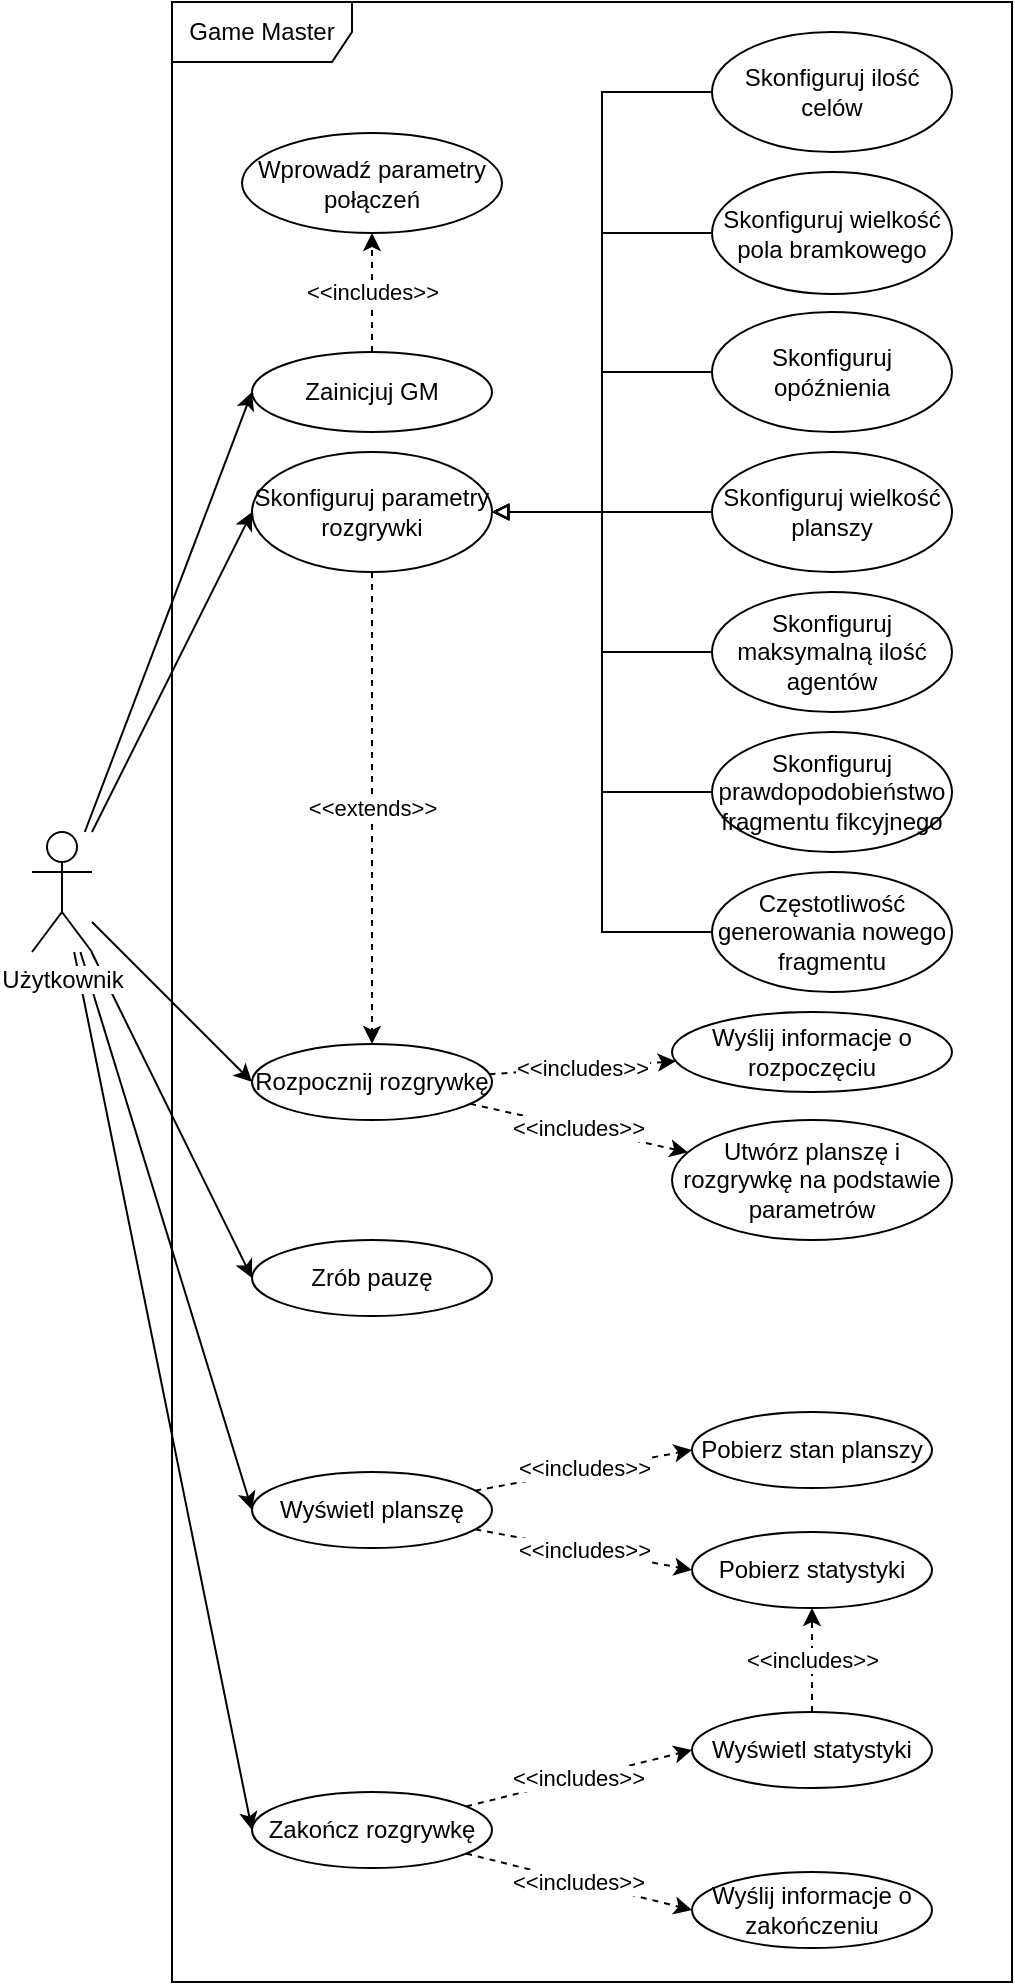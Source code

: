 <mxfile version="12.1.7" type="device" pages="1"><diagram id="Aps4jFEbtAYL-k-V2CA3" name="Page-1"><mxGraphModel dx="1948" dy="1812" grid="1" gridSize="10" guides="1" tooltips="1" connect="1" arrows="1" fold="1" page="1" pageScale="1" pageWidth="827" pageHeight="1169" math="0" shadow="0"><root><mxCell id="0"/><mxCell id="1" parent="0"/><mxCell id="zFtBPqj6gwzu7LnLkJkk-16" style="rounded=0;orthogonalLoop=1;jettySize=auto;html=1;entryX=0;entryY=0.5;entryDx=0;entryDy=0;" parent="1" source="zFtBPqj6gwzu7LnLkJkk-1" target="zFtBPqj6gwzu7LnLkJkk-12" edge="1"><mxGeometry relative="1" as="geometry"/></mxCell><mxCell id="zFtBPqj6gwzu7LnLkJkk-28" style="rounded=0;orthogonalLoop=1;jettySize=auto;html=1;entryX=0;entryY=0.5;entryDx=0;entryDy=0;" parent="1" source="zFtBPqj6gwzu7LnLkJkk-1" target="zFtBPqj6gwzu7LnLkJkk-18" edge="1"><mxGeometry relative="1" as="geometry"/></mxCell><mxCell id="zFtBPqj6gwzu7LnLkJkk-30" style="rounded=0;orthogonalLoop=1;jettySize=auto;html=1;entryX=0;entryY=0.5;entryDx=0;entryDy=0;" parent="1" source="zFtBPqj6gwzu7LnLkJkk-1" target="zFtBPqj6gwzu7LnLkJkk-19" edge="1"><mxGeometry relative="1" as="geometry"/></mxCell><mxCell id="zFtBPqj6gwzu7LnLkJkk-31" style="rounded=0;orthogonalLoop=1;jettySize=auto;html=1;entryX=0;entryY=0.5;entryDx=0;entryDy=0;" parent="1" source="zFtBPqj6gwzu7LnLkJkk-1" target="zFtBPqj6gwzu7LnLkJkk-22" edge="1"><mxGeometry relative="1" as="geometry"/></mxCell><mxCell id="zFtBPqj6gwzu7LnLkJkk-41" style="rounded=0;orthogonalLoop=1;jettySize=auto;html=1;entryX=0;entryY=0.5;entryDx=0;entryDy=0;" parent="1" source="zFtBPqj6gwzu7LnLkJkk-1" target="zFtBPqj6gwzu7LnLkJkk-24" edge="1"><mxGeometry relative="1" as="geometry"/></mxCell><mxCell id="zFtBPqj6gwzu7LnLkJkk-42" style="rounded=0;orthogonalLoop=1;jettySize=auto;html=1;entryX=0;entryY=0.5;entryDx=0;entryDy=0;" parent="1" source="zFtBPqj6gwzu7LnLkJkk-1" target="zFtBPqj6gwzu7LnLkJkk-32" edge="1"><mxGeometry relative="1" as="geometry"/></mxCell><mxCell id="zFtBPqj6gwzu7LnLkJkk-1" value="Użytkownik" style="shape=umlActor;verticalLabelPosition=bottom;labelBackgroundColor=#ffffff;verticalAlign=top;html=1;outlineConnect=0;" parent="1" vertex="1"><mxGeometry x="10" y="340" width="30" height="60" as="geometry"/></mxCell><mxCell id="zFtBPqj6gwzu7LnLkJkk-27" value="&amp;lt;&amp;lt;includes&amp;gt;&amp;gt;" style="edgeStyle=orthogonalEdgeStyle;rounded=0;orthogonalLoop=1;jettySize=auto;html=1;dashed=1;" parent="1" source="zFtBPqj6gwzu7LnLkJkk-12" target="zFtBPqj6gwzu7LnLkJkk-17" edge="1"><mxGeometry relative="1" as="geometry"/></mxCell><mxCell id="zFtBPqj6gwzu7LnLkJkk-12" value="Zainicjuj GM" style="ellipse;whiteSpace=wrap;html=1;" parent="1" vertex="1"><mxGeometry x="120" y="100" width="120" height="40" as="geometry"/></mxCell><mxCell id="zFtBPqj6gwzu7LnLkJkk-17" value="Wprowadź parametry połączeń" style="ellipse;whiteSpace=wrap;html=1;" parent="1" vertex="1"><mxGeometry x="115" y="-9.5" width="130" height="50" as="geometry"/></mxCell><mxCell id="z0__ZpUKkfxA-EOrlAXa-22" value="&amp;lt;&amp;lt;extends&amp;gt;&amp;gt;" style="edgeStyle=none;rounded=0;orthogonalLoop=1;jettySize=auto;html=1;entryX=0.5;entryY=0;entryDx=0;entryDy=0;dashed=1;endArrow=classic;endFill=1;" edge="1" parent="1" source="zFtBPqj6gwzu7LnLkJkk-18" target="zFtBPqj6gwzu7LnLkJkk-19"><mxGeometry relative="1" as="geometry"/></mxCell><mxCell id="zFtBPqj6gwzu7LnLkJkk-18" value="Skonfiguruj parametry rozgrywki" style="ellipse;whiteSpace=wrap;html=1;" parent="1" vertex="1"><mxGeometry x="120" y="150" width="120" height="60" as="geometry"/></mxCell><mxCell id="z0__ZpUKkfxA-EOrlAXa-26" value="&amp;lt;&amp;lt;includes&amp;gt;&amp;gt;" style="edgeStyle=none;rounded=0;orthogonalLoop=1;jettySize=auto;html=1;dashed=1;endArrow=classic;endFill=1;" edge="1" parent="1" source="zFtBPqj6gwzu7LnLkJkk-19" target="zFtBPqj6gwzu7LnLkJkk-21"><mxGeometry relative="1" as="geometry"/></mxCell><mxCell id="z0__ZpUKkfxA-EOrlAXa-27" value="&amp;lt;&amp;lt;includes&amp;gt;&amp;gt;" style="edgeStyle=none;rounded=0;orthogonalLoop=1;jettySize=auto;html=1;dashed=1;endArrow=classic;endFill=1;" edge="1" parent="1" source="zFtBPqj6gwzu7LnLkJkk-19" target="zFtBPqj6gwzu7LnLkJkk-20"><mxGeometry relative="1" as="geometry"/></mxCell><mxCell id="zFtBPqj6gwzu7LnLkJkk-19" value="Rozpocznij rozgrywkę" style="ellipse;whiteSpace=wrap;html=1;" parent="1" vertex="1"><mxGeometry x="120" y="446" width="120" height="38" as="geometry"/></mxCell><mxCell id="zFtBPqj6gwzu7LnLkJkk-20" value="Wyślij informacje o rozpoczęciu" style="ellipse;whiteSpace=wrap;html=1;" parent="1" vertex="1"><mxGeometry x="330" y="430" width="140" height="40" as="geometry"/></mxCell><mxCell id="zFtBPqj6gwzu7LnLkJkk-21" value="Utwórz planszę i rozgrywkę na podstawie parametrów" style="ellipse;whiteSpace=wrap;html=1;" parent="1" vertex="1"><mxGeometry x="330" y="484" width="140" height="60" as="geometry"/></mxCell><mxCell id="zFtBPqj6gwzu7LnLkJkk-22" value="Zrób pauzę" style="ellipse;whiteSpace=wrap;html=1;" parent="1" vertex="1"><mxGeometry x="120" y="544" width="120" height="38" as="geometry"/></mxCell><mxCell id="zFtBPqj6gwzu7LnLkJkk-45" value="&amp;lt;&amp;lt;includes&amp;gt;&amp;gt;" style="rounded=0;orthogonalLoop=1;jettySize=auto;html=1;entryX=0;entryY=0.5;entryDx=0;entryDy=0;dashed=1;" parent="1" source="zFtBPqj6gwzu7LnLkJkk-24" target="zFtBPqj6gwzu7LnLkJkk-25" edge="1"><mxGeometry x="0.007" y="1" relative="1" as="geometry"><mxPoint as="offset"/></mxGeometry></mxCell><mxCell id="zFtBPqj6gwzu7LnLkJkk-46" value="&amp;lt;&amp;lt;includes&amp;gt;&amp;gt;" style="rounded=0;orthogonalLoop=1;jettySize=auto;html=1;entryX=0;entryY=0.5;entryDx=0;entryDy=0;dashed=1;" parent="1" source="zFtBPqj6gwzu7LnLkJkk-24" target="zFtBPqj6gwzu7LnLkJkk-26" edge="1"><mxGeometry relative="1" as="geometry"/></mxCell><mxCell id="zFtBPqj6gwzu7LnLkJkk-24" value="Wyświetl planszę" style="ellipse;whiteSpace=wrap;html=1;" parent="1" vertex="1"><mxGeometry x="120" y="660" width="120" height="38" as="geometry"/></mxCell><mxCell id="zFtBPqj6gwzu7LnLkJkk-25" value="Pobierz stan planszy" style="ellipse;whiteSpace=wrap;html=1;" parent="1" vertex="1"><mxGeometry x="340" y="630" width="120" height="38" as="geometry"/></mxCell><mxCell id="zFtBPqj6gwzu7LnLkJkk-26" value="Pobierz statystyki" style="ellipse;whiteSpace=wrap;html=1;" parent="1" vertex="1"><mxGeometry x="340" y="690" width="120" height="38" as="geometry"/></mxCell><mxCell id="zFtBPqj6gwzu7LnLkJkk-43" value="&amp;lt;&amp;lt;includes&amp;gt;&amp;gt;" style="rounded=0;orthogonalLoop=1;jettySize=auto;html=1;entryX=0;entryY=0.5;entryDx=0;entryDy=0;dashed=1;" parent="1" source="zFtBPqj6gwzu7LnLkJkk-32" target="zFtBPqj6gwzu7LnLkJkk-33" edge="1"><mxGeometry relative="1" as="geometry"/></mxCell><mxCell id="zFtBPqj6gwzu7LnLkJkk-44" value="&amp;lt;&amp;lt;includes&amp;gt;&amp;gt;" style="rounded=0;orthogonalLoop=1;jettySize=auto;html=1;entryX=0;entryY=0.5;entryDx=0;entryDy=0;dashed=1;" parent="1" source="zFtBPqj6gwzu7LnLkJkk-32" target="zFtBPqj6gwzu7LnLkJkk-34" edge="1"><mxGeometry relative="1" as="geometry"/></mxCell><mxCell id="zFtBPqj6gwzu7LnLkJkk-32" value="Zakończ rozgrywkę" style="ellipse;whiteSpace=wrap;html=1;" parent="1" vertex="1"><mxGeometry x="120" y="820" width="120" height="38" as="geometry"/></mxCell><mxCell id="zFtBPqj6gwzu7LnLkJkk-33" value="Wyślij informacje o zakończeniu" style="ellipse;whiteSpace=wrap;html=1;" parent="1" vertex="1"><mxGeometry x="340" y="860" width="120" height="38" as="geometry"/></mxCell><mxCell id="zFtBPqj6gwzu7LnLkJkk-53" value="&amp;lt;&amp;lt;includes&amp;gt;&amp;gt;" style="rounded=0;orthogonalLoop=1;jettySize=auto;html=1;dashed=1;" parent="1" source="zFtBPqj6gwzu7LnLkJkk-34" target="zFtBPqj6gwzu7LnLkJkk-26" edge="1"><mxGeometry relative="1" as="geometry"/></mxCell><mxCell id="zFtBPqj6gwzu7LnLkJkk-34" value="Wyświetl statystyki" style="ellipse;whiteSpace=wrap;html=1;" parent="1" vertex="1"><mxGeometry x="340" y="780" width="120" height="38" as="geometry"/></mxCell><mxCell id="z0__ZpUKkfxA-EOrlAXa-18" style="edgeStyle=orthogonalEdgeStyle;rounded=0;orthogonalLoop=1;jettySize=auto;html=1;entryX=1;entryY=0.5;entryDx=0;entryDy=0;endArrow=block;endFill=0;" edge="1" parent="1" source="z0__ZpUKkfxA-EOrlAXa-1" target="zFtBPqj6gwzu7LnLkJkk-18"><mxGeometry relative="1" as="geometry"/></mxCell><mxCell id="z0__ZpUKkfxA-EOrlAXa-1" value="Skonfiguruj wielkość planszy" style="ellipse;whiteSpace=wrap;html=1;" vertex="1" parent="1"><mxGeometry x="350" y="150" width="120" height="60" as="geometry"/></mxCell><mxCell id="z0__ZpUKkfxA-EOrlAXa-15" style="edgeStyle=orthogonalEdgeStyle;rounded=0;orthogonalLoop=1;jettySize=auto;html=1;entryX=1;entryY=0.5;entryDx=0;entryDy=0;endArrow=block;endFill=0;" edge="1" parent="1" source="z0__ZpUKkfxA-EOrlAXa-2" target="zFtBPqj6gwzu7LnLkJkk-18"><mxGeometry relative="1" as="geometry"/></mxCell><mxCell id="z0__ZpUKkfxA-EOrlAXa-2" value="Skonfiguruj wielkość pola bramkowego" style="ellipse;whiteSpace=wrap;html=1;" vertex="1" parent="1"><mxGeometry x="350" y="10" width="120" height="61" as="geometry"/></mxCell><mxCell id="z0__ZpUKkfxA-EOrlAXa-13" style="edgeStyle=orthogonalEdgeStyle;rounded=0;orthogonalLoop=1;jettySize=auto;html=1;entryX=1;entryY=0.5;entryDx=0;entryDy=0;endArrow=block;endFill=0;" edge="1" parent="1" source="z0__ZpUKkfxA-EOrlAXa-3" target="zFtBPqj6gwzu7LnLkJkk-18"><mxGeometry relative="1" as="geometry"/></mxCell><mxCell id="z0__ZpUKkfxA-EOrlAXa-3" value="Skonfiguruj ilość celów" style="ellipse;whiteSpace=wrap;html=1;" vertex="1" parent="1"><mxGeometry x="350" y="-60" width="120" height="60" as="geometry"/></mxCell><mxCell id="z0__ZpUKkfxA-EOrlAXa-16" style="edgeStyle=orthogonalEdgeStyle;rounded=0;orthogonalLoop=1;jettySize=auto;html=1;entryX=1;entryY=0.5;entryDx=0;entryDy=0;endArrow=block;endFill=0;" edge="1" parent="1" source="z0__ZpUKkfxA-EOrlAXa-4" target="zFtBPqj6gwzu7LnLkJkk-18"><mxGeometry relative="1" as="geometry"/></mxCell><mxCell id="z0__ZpUKkfxA-EOrlAXa-4" value="Skonfiguruj opóźnienia" style="ellipse;whiteSpace=wrap;html=1;" vertex="1" parent="1"><mxGeometry x="350" y="80" width="120" height="60" as="geometry"/></mxCell><mxCell id="z0__ZpUKkfxA-EOrlAXa-19" style="edgeStyle=orthogonalEdgeStyle;rounded=0;orthogonalLoop=1;jettySize=auto;html=1;entryX=1;entryY=0.5;entryDx=0;entryDy=0;endArrow=block;endFill=0;" edge="1" parent="1" source="z0__ZpUKkfxA-EOrlAXa-5" target="zFtBPqj6gwzu7LnLkJkk-18"><mxGeometry relative="1" as="geometry"/></mxCell><mxCell id="z0__ZpUKkfxA-EOrlAXa-5" value="Skonfiguruj maksymalną ilość agentów" style="ellipse;whiteSpace=wrap;html=1;" vertex="1" parent="1"><mxGeometry x="350" y="220" width="120" height="60" as="geometry"/></mxCell><mxCell id="z0__ZpUKkfxA-EOrlAXa-20" style="edgeStyle=orthogonalEdgeStyle;rounded=0;orthogonalLoop=1;jettySize=auto;html=1;entryX=1;entryY=0.5;entryDx=0;entryDy=0;endArrow=block;endFill=0;" edge="1" parent="1" source="z0__ZpUKkfxA-EOrlAXa-6" target="zFtBPqj6gwzu7LnLkJkk-18"><mxGeometry relative="1" as="geometry"/></mxCell><mxCell id="z0__ZpUKkfxA-EOrlAXa-6" value="Skonfiguruj prawdopodobieństwo fragmentu fikcyjnego" style="ellipse;whiteSpace=wrap;html=1;" vertex="1" parent="1"><mxGeometry x="350" y="290" width="120" height="60" as="geometry"/></mxCell><mxCell id="z0__ZpUKkfxA-EOrlAXa-21" style="edgeStyle=orthogonalEdgeStyle;rounded=0;orthogonalLoop=1;jettySize=auto;html=1;entryX=1;entryY=0.5;entryDx=0;entryDy=0;endArrow=block;endFill=0;" edge="1" parent="1" source="z0__ZpUKkfxA-EOrlAXa-7" target="zFtBPqj6gwzu7LnLkJkk-18"><mxGeometry relative="1" as="geometry"/></mxCell><mxCell id="z0__ZpUKkfxA-EOrlAXa-7" value="Częstotliwość generowania nowego fragmentu" style="ellipse;whiteSpace=wrap;html=1;" vertex="1" parent="1"><mxGeometry x="350" y="360" width="120" height="60" as="geometry"/></mxCell><mxCell id="z0__ZpUKkfxA-EOrlAXa-23" value="Game Master" style="shape=umlFrame;whiteSpace=wrap;html=1;width=90;height=30;" vertex="1" parent="1"><mxGeometry x="80" y="-75" width="420" height="990" as="geometry"/></mxCell></root></mxGraphModel></diagram></mxfile>